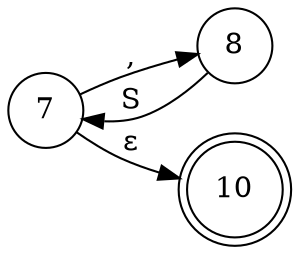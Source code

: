 

digraph LPrime {
    rankdir=LR;
    // L' -> , S L' | ε
    7 [shape=circle, label="7"];
    8 [shape=circle, label="8"];
    10 [shape=doublecircle, label="10"];

    7 -> 8 [label=","];
    8 -> 7 [label="S"];
    7 -> 10 [label="ε"];
}
